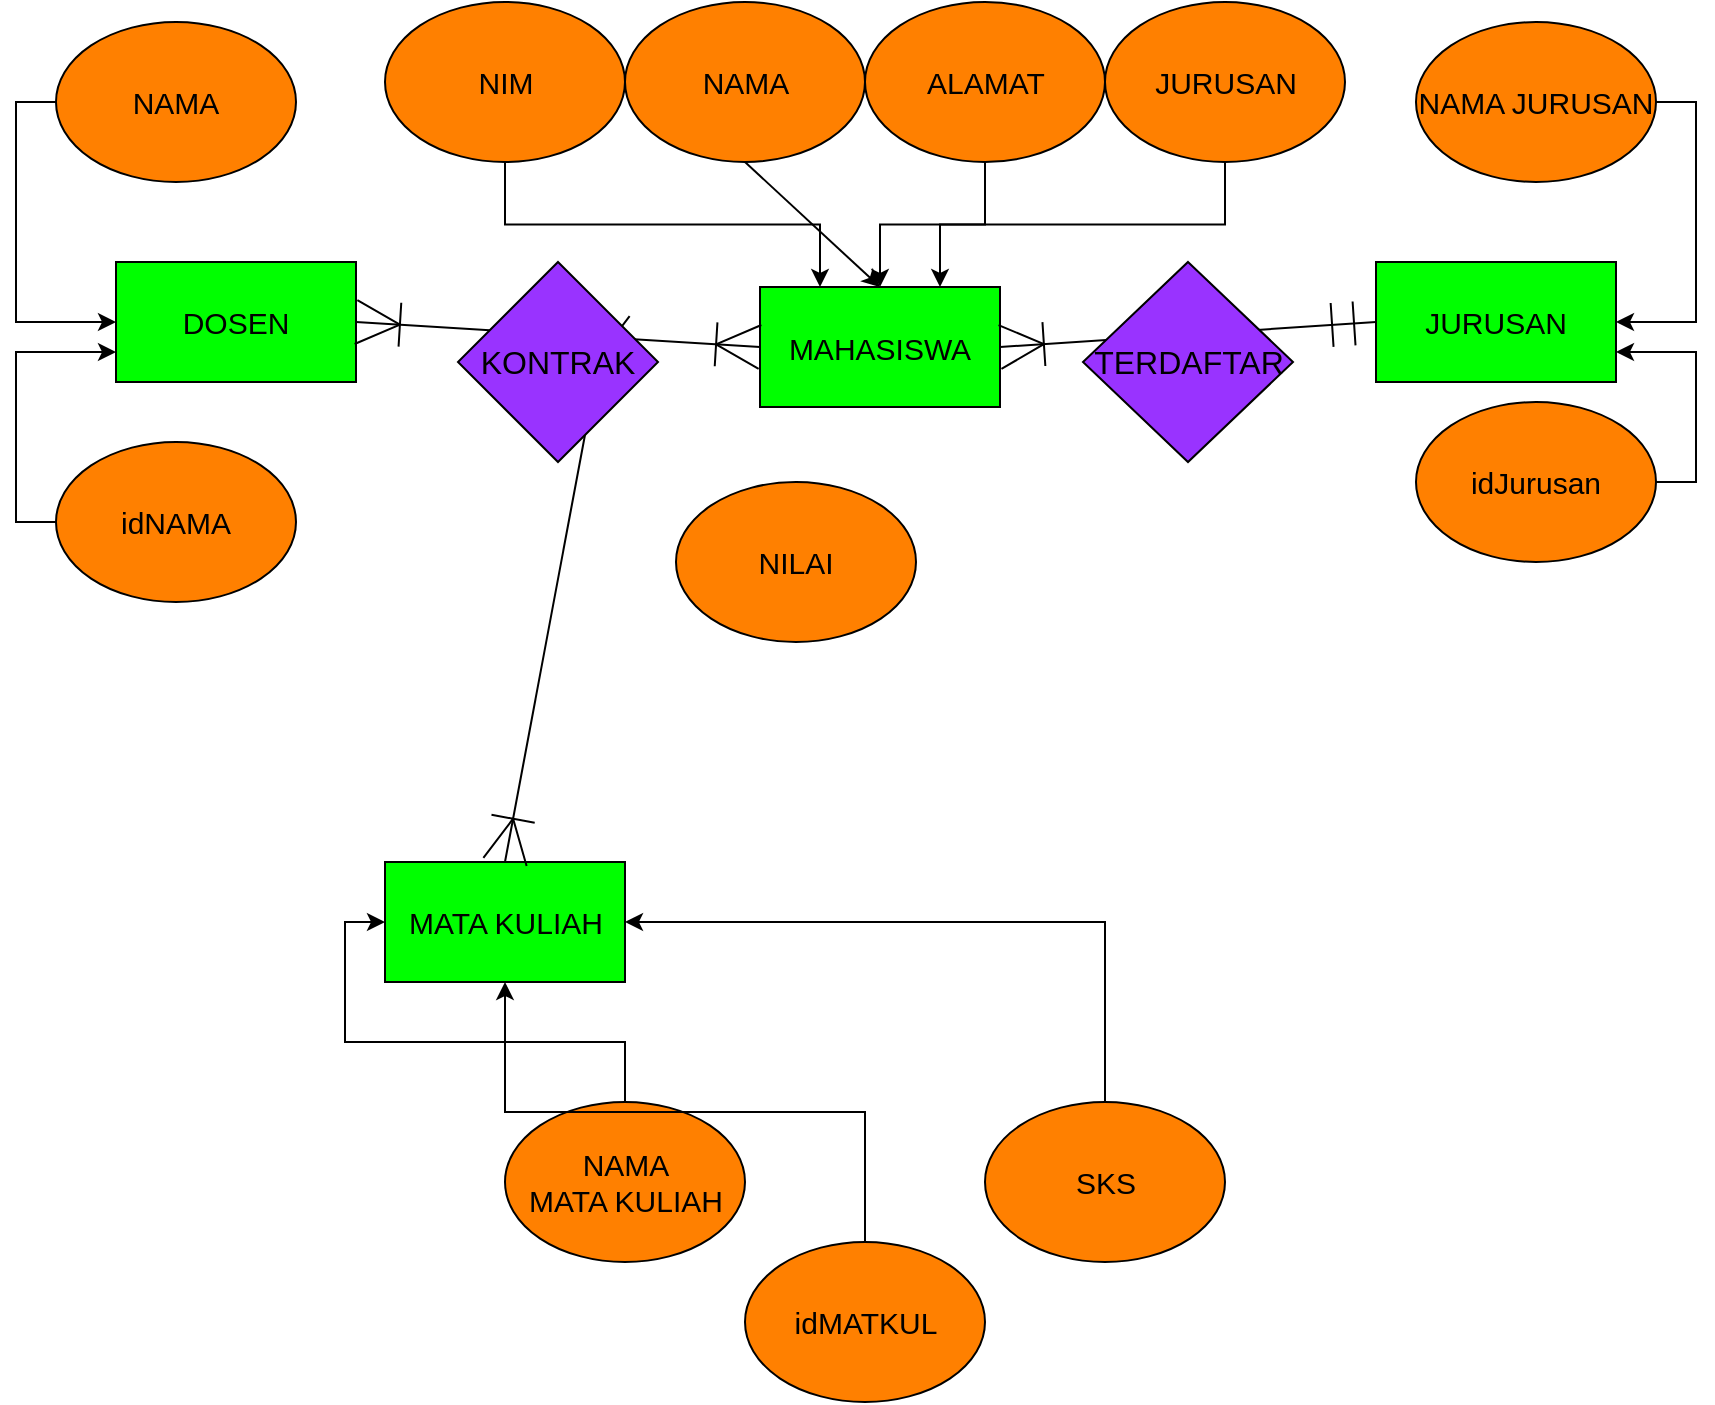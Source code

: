 <mxfile version="11.2.8" type="device" pages="1"><diagram id="WnTcAOfGXtzHrjjfsThE" name="Page-1"><mxGraphModel dx="2117" dy="1290" grid="1" gridSize="10" guides="1" tooltips="1" connect="1" arrows="1" fold="1" page="1" pageScale="1" pageWidth="850" pageHeight="1100" math="0" shadow="0"><root><mxCell id="0"/><mxCell id="1" parent="0"/><mxCell id="hlxZqymvbQCsbrDThntJ-1" value="MAHASISWA" style="rounded=0;whiteSpace=wrap;html=1;fontSize=15;fillColor=#00FF00;" vertex="1" parent="1"><mxGeometry x="372" y="212.5" width="120" height="60" as="geometry"/></mxCell><mxCell id="hlxZqymvbQCsbrDThntJ-2" value="JURUSAN" style="rounded=0;whiteSpace=wrap;html=1;fontSize=15;fillColor=#00FF00;" vertex="1" parent="1"><mxGeometry x="680" y="200" width="120" height="60" as="geometry"/></mxCell><mxCell id="hlxZqymvbQCsbrDThntJ-3" value="DOSEN" style="rounded=0;whiteSpace=wrap;html=1;fontSize=15;fillColor=#00FF00;" vertex="1" parent="1"><mxGeometry x="50" y="200" width="120" height="60" as="geometry"/></mxCell><mxCell id="hlxZqymvbQCsbrDThntJ-4" value="MATA KULIAH" style="rounded=0;whiteSpace=wrap;html=1;fontSize=15;fillColor=#00FF00;" vertex="1" parent="1"><mxGeometry x="184.5" y="500" width="120" height="60" as="geometry"/></mxCell><mxCell id="hlxZqymvbQCsbrDThntJ-6" value="NIM" style="ellipse;whiteSpace=wrap;html=1;fontSize=15;fillColor=#FF8000;" vertex="1" parent="1"><mxGeometry x="184.5" y="70" width="120" height="80" as="geometry"/></mxCell><mxCell id="hlxZqymvbQCsbrDThntJ-47" style="edgeStyle=none;rounded=0;orthogonalLoop=1;jettySize=auto;html=1;exitX=0.5;exitY=1;exitDx=0;exitDy=0;entryX=0.5;entryY=0;entryDx=0;entryDy=0;startSize=6;endSize=6;strokeWidth=1;fontSize=2;" edge="1" parent="1" source="hlxZqymvbQCsbrDThntJ-7" target="hlxZqymvbQCsbrDThntJ-1"><mxGeometry relative="1" as="geometry"/></mxCell><mxCell id="hlxZqymvbQCsbrDThntJ-7" value="NAMA" style="ellipse;whiteSpace=wrap;html=1;fontSize=15;fillColor=#FF8000;" vertex="1" parent="1"><mxGeometry x="304.5" y="70" width="120" height="80" as="geometry"/></mxCell><mxCell id="hlxZqymvbQCsbrDThntJ-12" style="edgeStyle=orthogonalEdgeStyle;rounded=0;orthogonalLoop=1;jettySize=auto;html=1;exitX=0.5;exitY=1;exitDx=0;exitDy=0;fontSize=3;" edge="1" parent="1" source="hlxZqymvbQCsbrDThntJ-10" target="hlxZqymvbQCsbrDThntJ-1"><mxGeometry relative="1" as="geometry"/></mxCell><mxCell id="hlxZqymvbQCsbrDThntJ-10" value="ALAMAT" style="ellipse;whiteSpace=wrap;html=1;fontSize=15;fillColor=#FF8000;" vertex="1" parent="1"><mxGeometry x="424.5" y="70" width="120" height="80" as="geometry"/></mxCell><mxCell id="hlxZqymvbQCsbrDThntJ-14" style="edgeStyle=orthogonalEdgeStyle;rounded=0;orthogonalLoop=1;jettySize=auto;html=1;exitX=0.5;exitY=1;exitDx=0;exitDy=0;fontSize=15;entryX=0.75;entryY=0;entryDx=0;entryDy=0;" edge="1" parent="1" source="hlxZqymvbQCsbrDThntJ-11" target="hlxZqymvbQCsbrDThntJ-1"><mxGeometry relative="1" as="geometry"><mxPoint x="430.0" y="200.0" as="targetPoint"/></mxGeometry></mxCell><mxCell id="hlxZqymvbQCsbrDThntJ-11" value="JURUSAN" style="ellipse;whiteSpace=wrap;html=1;fontSize=15;fillColor=#FF8000;" vertex="1" parent="1"><mxGeometry x="544.5" y="70" width="120" height="80" as="geometry"/></mxCell><mxCell id="hlxZqymvbQCsbrDThntJ-22" style="edgeStyle=orthogonalEdgeStyle;rounded=0;orthogonalLoop=1;jettySize=auto;html=1;exitX=0;exitY=0.5;exitDx=0;exitDy=0;entryX=0;entryY=0.5;entryDx=0;entryDy=0;fontSize=15;" edge="1" parent="1" source="hlxZqymvbQCsbrDThntJ-16" target="hlxZqymvbQCsbrDThntJ-3"><mxGeometry relative="1" as="geometry"/></mxCell><mxCell id="hlxZqymvbQCsbrDThntJ-16" value="NAMA" style="ellipse;whiteSpace=wrap;html=1;fontSize=15;fillColor=#FF8000;" vertex="1" parent="1"><mxGeometry x="20" y="80" width="120" height="80" as="geometry"/></mxCell><mxCell id="hlxZqymvbQCsbrDThntJ-21" style="edgeStyle=orthogonalEdgeStyle;rounded=0;orthogonalLoop=1;jettySize=auto;html=1;exitX=1;exitY=0.5;exitDx=0;exitDy=0;entryX=1;entryY=0.5;entryDx=0;entryDy=0;fontSize=15;" edge="1" parent="1" source="hlxZqymvbQCsbrDThntJ-20" target="hlxZqymvbQCsbrDThntJ-2"><mxGeometry relative="1" as="geometry"/></mxCell><mxCell id="hlxZqymvbQCsbrDThntJ-20" value="NAMA JURUSAN" style="ellipse;whiteSpace=wrap;html=1;fontSize=15;fillColor=#FF8000;" vertex="1" parent="1"><mxGeometry x="700" y="80" width="120" height="80" as="geometry"/></mxCell><mxCell id="hlxZqymvbQCsbrDThntJ-26" style="edgeStyle=orthogonalEdgeStyle;rounded=0;orthogonalLoop=1;jettySize=auto;html=1;exitX=0.5;exitY=0;exitDx=0;exitDy=0;entryX=0;entryY=0.5;entryDx=0;entryDy=0;fontSize=15;" edge="1" parent="1" source="hlxZqymvbQCsbrDThntJ-23" target="hlxZqymvbQCsbrDThntJ-4"><mxGeometry relative="1" as="geometry"/></mxCell><mxCell id="hlxZqymvbQCsbrDThntJ-23" value="NAMA &lt;br style=&quot;font-size: 15px;&quot;&gt;MATA KULIAH" style="ellipse;whiteSpace=wrap;html=1;fontSize=15;fillColor=#FF8000;" vertex="1" parent="1"><mxGeometry x="244.5" y="620" width="120" height="80" as="geometry"/></mxCell><mxCell id="hlxZqymvbQCsbrDThntJ-25" style="edgeStyle=orthogonalEdgeStyle;rounded=0;orthogonalLoop=1;jettySize=auto;html=1;exitX=0.5;exitY=0;exitDx=0;exitDy=0;entryX=1;entryY=0.5;entryDx=0;entryDy=0;fontSize=15;" edge="1" parent="1" source="hlxZqymvbQCsbrDThntJ-24" target="hlxZqymvbQCsbrDThntJ-4"><mxGeometry relative="1" as="geometry"/></mxCell><mxCell id="hlxZqymvbQCsbrDThntJ-24" value="SKS" style="ellipse;whiteSpace=wrap;html=1;fontSize=15;fillColor=#FF8000;" vertex="1" parent="1"><mxGeometry x="484.5" y="620" width="120" height="80" as="geometry"/></mxCell><mxCell id="hlxZqymvbQCsbrDThntJ-33" style="edgeStyle=orthogonalEdgeStyle;rounded=0;orthogonalLoop=1;jettySize=auto;html=1;exitX=0;exitY=0.5;exitDx=0;exitDy=0;entryX=0;entryY=0.75;entryDx=0;entryDy=0;fontSize=15;" edge="1" parent="1" source="hlxZqymvbQCsbrDThntJ-31" target="hlxZqymvbQCsbrDThntJ-3"><mxGeometry relative="1" as="geometry"/></mxCell><mxCell id="hlxZqymvbQCsbrDThntJ-31" value="idNAMA" style="ellipse;whiteSpace=wrap;html=1;fontSize=15;fillColor=#FF8000;" vertex="1" parent="1"><mxGeometry x="20" y="290" width="120" height="80" as="geometry"/></mxCell><mxCell id="hlxZqymvbQCsbrDThntJ-37" style="edgeStyle=orthogonalEdgeStyle;rounded=0;orthogonalLoop=1;jettySize=auto;html=1;exitX=0.5;exitY=0;exitDx=0;exitDy=0;entryX=0.5;entryY=1;entryDx=0;entryDy=0;fontSize=15;" edge="1" parent="1" source="hlxZqymvbQCsbrDThntJ-34" target="hlxZqymvbQCsbrDThntJ-4"><mxGeometry relative="1" as="geometry"/></mxCell><mxCell id="hlxZqymvbQCsbrDThntJ-34" value="idMATKUL" style="ellipse;whiteSpace=wrap;html=1;fontSize=15;fillColor=#FF8000;" vertex="1" parent="1"><mxGeometry x="364.5" y="690" width="120" height="80" as="geometry"/></mxCell><mxCell id="hlxZqymvbQCsbrDThntJ-36" style="edgeStyle=orthogonalEdgeStyle;rounded=0;orthogonalLoop=1;jettySize=auto;html=1;exitX=1;exitY=0.5;exitDx=0;exitDy=0;entryX=1;entryY=0.75;entryDx=0;entryDy=0;fontSize=15;" edge="1" parent="1" source="hlxZqymvbQCsbrDThntJ-35" target="hlxZqymvbQCsbrDThntJ-2"><mxGeometry relative="1" as="geometry"/></mxCell><mxCell id="hlxZqymvbQCsbrDThntJ-35" value="idJurusan" style="ellipse;whiteSpace=wrap;html=1;fontSize=15;fillColor=#FF8000;" vertex="1" parent="1"><mxGeometry x="700" y="270" width="120" height="80" as="geometry"/></mxCell><mxCell id="hlxZqymvbQCsbrDThntJ-41" value="" style="fontSize=12;html=1;endArrow=ERoneToMany;startArrow=ERoneToMany;exitX=1;exitY=0.5;exitDx=0;exitDy=0;entryX=0;entryY=0.5;entryDx=0;entryDy=0;strokeWidth=1;endSize=20;startSize=20;" edge="1" parent="1" source="hlxZqymvbQCsbrDThntJ-3" target="hlxZqymvbQCsbrDThntJ-1"><mxGeometry width="100" height="100" relative="1" as="geometry"><mxPoint x="290" y="490" as="sourcePoint"/><mxPoint x="290" y="250.0" as="targetPoint"/></mxGeometry></mxCell><mxCell id="hlxZqymvbQCsbrDThntJ-43" value="" style="fontSize=12;html=1;endArrow=ERoneToMany;startArrow=ERoneToMany;exitX=0.5;exitY=0;exitDx=0;exitDy=0;strokeWidth=1;endSize=20;startSize=20;entryX=1;entryY=0;entryDx=0;entryDy=0;" edge="1" parent="1" source="hlxZqymvbQCsbrDThntJ-4" target="hlxZqymvbQCsbrDThntJ-42"><mxGeometry width="100" height="100" relative="1" as="geometry"><mxPoint x="380" y="530" as="sourcePoint"/><mxPoint x="380" y="290" as="targetPoint"/></mxGeometry></mxCell><mxCell id="hlxZqymvbQCsbrDThntJ-50" value="" style="fontSize=12;html=1;endArrow=ERoneToMany;startArrow=ERmandOne;strokeWidth=1;entryX=1;entryY=0.5;entryDx=0;entryDy=0;endSize=20;startSize=20;exitX=0;exitY=0.5;exitDx=0;exitDy=0;" edge="1" parent="1" source="hlxZqymvbQCsbrDThntJ-2" target="hlxZqymvbQCsbrDThntJ-1"><mxGeometry width="100" height="100" relative="1" as="geometry"><mxPoint x="668.5" y="235" as="sourcePoint"/><mxPoint x="604.5" y="235" as="targetPoint"/></mxGeometry></mxCell><mxCell id="hlxZqymvbQCsbrDThntJ-51" style="edgeStyle=orthogonalEdgeStyle;rounded=0;orthogonalLoop=1;jettySize=auto;html=1;exitX=0.5;exitY=1;exitDx=0;exitDy=0;entryX=0.25;entryY=0;entryDx=0;entryDy=0;fontSize=15;" edge="1" parent="1" source="hlxZqymvbQCsbrDThntJ-6" target="hlxZqymvbQCsbrDThntJ-1"><mxGeometry relative="1" as="geometry"><mxPoint x="244.667" y="150" as="sourcePoint"/><mxPoint x="469.667" y="310" as="targetPoint"/></mxGeometry></mxCell><mxCell id="hlxZqymvbQCsbrDThntJ-46" value="TERDAFTAR" style="rhombus;whiteSpace=wrap;html=1;fillColor=#9933FF;fontSize=16;" vertex="1" parent="1"><mxGeometry x="533.5" y="200" width="105" height="100" as="geometry"/></mxCell><mxCell id="hlxZqymvbQCsbrDThntJ-42" value="KONTRAK" style="rhombus;whiteSpace=wrap;html=1;fillColor=#9933FF;fontSize=16;" vertex="1" parent="1"><mxGeometry x="221" y="200" width="100" height="100" as="geometry"/></mxCell><mxCell id="hlxZqymvbQCsbrDThntJ-53" value="NILAI" style="ellipse;whiteSpace=wrap;html=1;fontSize=15;fillColor=#FF8000;" vertex="1" parent="1"><mxGeometry x="330" y="310" width="120" height="80" as="geometry"/></mxCell></root></mxGraphModel></diagram></mxfile>